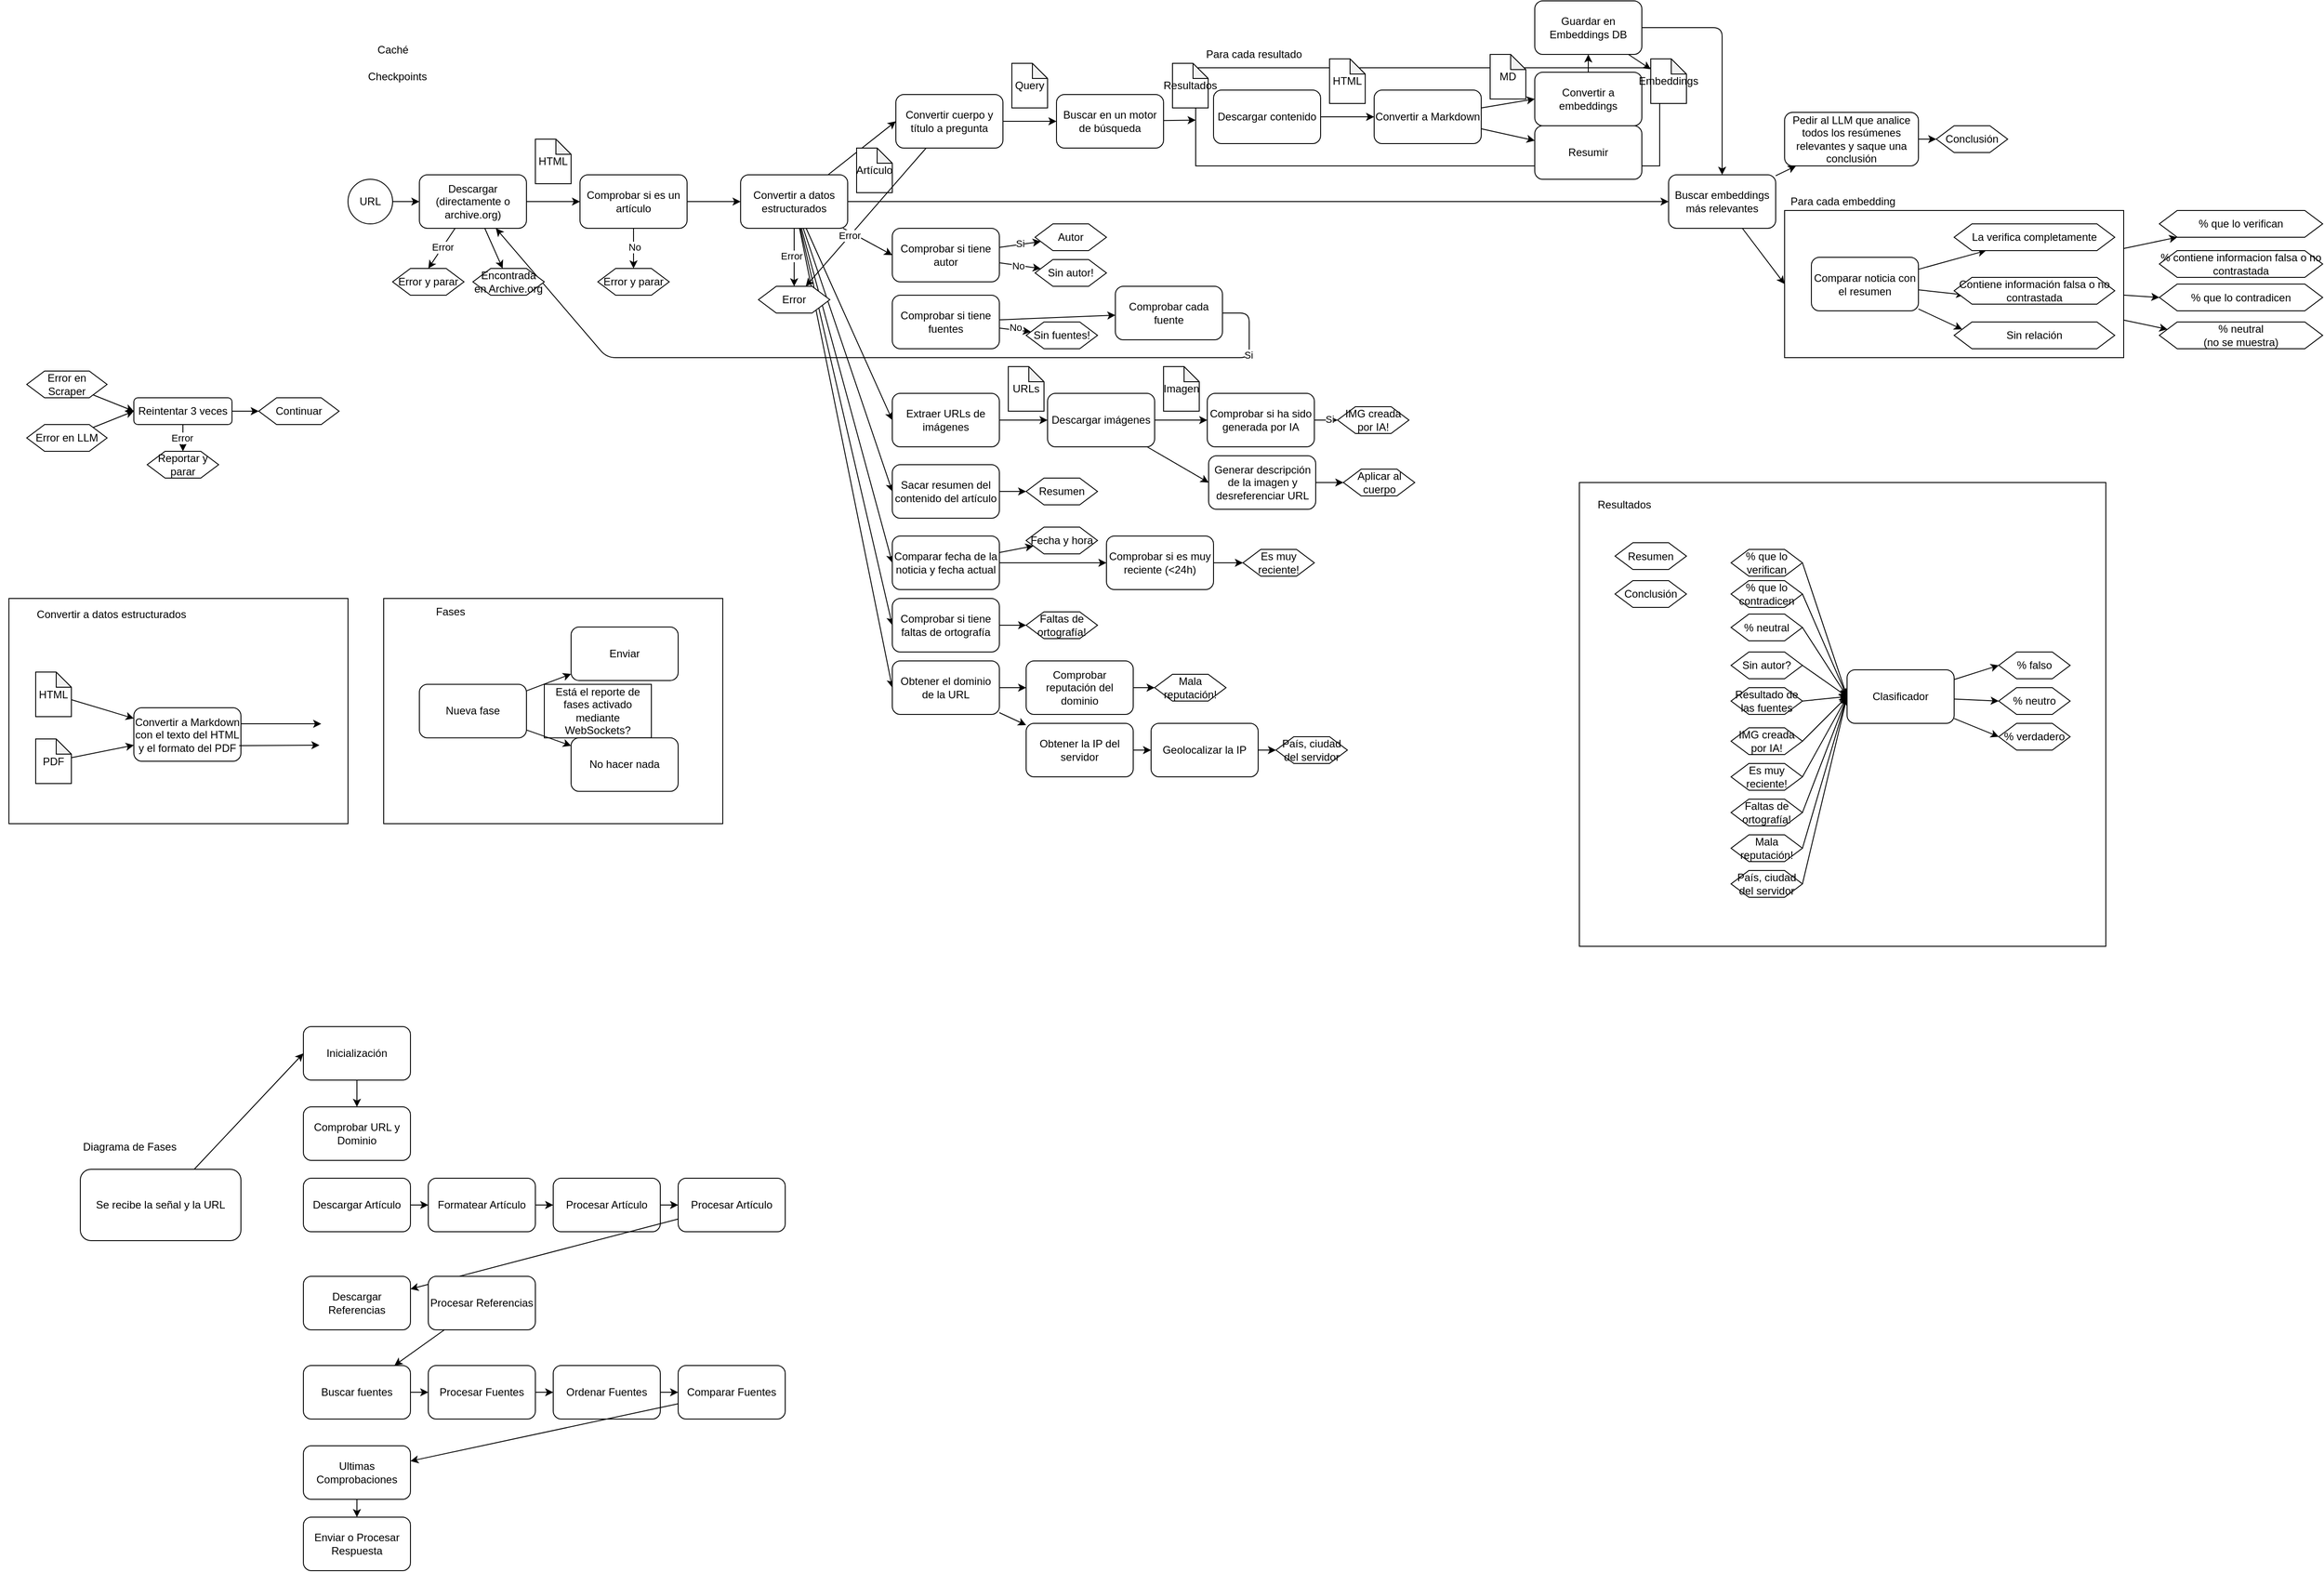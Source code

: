 <mxfile>
    <diagram id="BNcuA63dLL62COKmmYTH" name="Page-1">
        <mxGraphModel dx="1886" dy="849" grid="1" gridSize="10" guides="1" tooltips="1" connect="1" arrows="1" fold="1" page="1" pageScale="1" pageWidth="5000" pageHeight="3000" math="0" shadow="0">
            <root>
                <mxCell id="0"/>
                <mxCell id="1" parent="0"/>
                <mxCell id="225" value="" style="rounded=0;whiteSpace=wrap;html=1;" parent="1" vertex="1">
                    <mxGeometry x="150" y="970" width="380" height="252.5" as="geometry"/>
                </mxCell>
                <mxCell id="223" value="" style="rounded=0;whiteSpace=wrap;html=1;" parent="1" vertex="1">
                    <mxGeometry x="1910" y="840" width="590" height="520" as="geometry"/>
                </mxCell>
                <mxCell id="162" style="edgeStyle=none;html=1;" parent="1" source="157" target="161" edge="1">
                    <mxGeometry relative="1" as="geometry"/>
                </mxCell>
                <mxCell id="167" style="edgeStyle=none;html=1;entryX=0;entryY=0.5;entryDx=0;entryDy=0;" parent="1" source="157" target="165" edge="1">
                    <mxGeometry relative="1" as="geometry"/>
                </mxCell>
                <mxCell id="168" style="edgeStyle=none;html=1;entryX=0;entryY=0.25;entryDx=0;entryDy=0;" parent="1" source="157" target="166" edge="1">
                    <mxGeometry relative="1" as="geometry"/>
                </mxCell>
                <mxCell id="157" value="" style="rounded=0;whiteSpace=wrap;html=1;" parent="1" vertex="1">
                    <mxGeometry x="2140" y="535" width="380" height="165" as="geometry"/>
                </mxCell>
                <mxCell id="76" value="" style="rounded=0;whiteSpace=wrap;html=1;" parent="1" vertex="1">
                    <mxGeometry x="1480" y="375" width="520" height="110" as="geometry"/>
                </mxCell>
                <mxCell id="70" style="edgeStyle=none;html=1;entryX=0;entryY=0.5;entryDx=0;entryDy=0;" parent="1" source="14" target="22" edge="1">
                    <mxGeometry relative="1" as="geometry"/>
                </mxCell>
                <mxCell id="14" value="URL" style="ellipse;whiteSpace=wrap;html=1;aspect=fixed;" parent="1" vertex="1">
                    <mxGeometry x="530" y="500" width="50" height="50" as="geometry"/>
                </mxCell>
                <mxCell id="20" style="edgeStyle=none;html=1;" parent="1" source="15" target="17" edge="1">
                    <mxGeometry relative="1" as="geometry"/>
                </mxCell>
                <mxCell id="21" value="No" style="edgeLabel;html=1;align=center;verticalAlign=middle;resizable=0;points=[];" parent="20" vertex="1" connectable="0">
                    <mxGeometry x="-0.096" y="1" relative="1" as="geometry">
                        <mxPoint as="offset"/>
                    </mxGeometry>
                </mxCell>
                <mxCell id="68" style="edgeStyle=none;html=1;entryX=0;entryY=0.5;entryDx=0;entryDy=0;" parent="1" source="15" target="30" edge="1">
                    <mxGeometry relative="1" as="geometry"/>
                </mxCell>
                <mxCell id="15" value="Comprobar si es un artículo" style="rounded=1;whiteSpace=wrap;html=1;" parent="1" vertex="1">
                    <mxGeometry x="790" y="495" width="120" height="60" as="geometry"/>
                </mxCell>
                <mxCell id="17" value="Error y parar" style="shape=hexagon;perimeter=hexagonPerimeter2;whiteSpace=wrap;html=1;fixedSize=1;" parent="1" vertex="1">
                    <mxGeometry x="810" y="600" width="80" height="30" as="geometry"/>
                </mxCell>
                <mxCell id="25" value="!=" style="edgeStyle=none;html=1;entryX=0.5;entryY=0;entryDx=0;entryDy=0;" parent="1" source="22" target="24" edge="1">
                    <mxGeometry relative="1" as="geometry"/>
                </mxCell>
                <mxCell id="26" value="Error" style="edgeLabel;html=1;align=center;verticalAlign=middle;resizable=0;points=[];" parent="25" vertex="1" connectable="0">
                    <mxGeometry x="-0.081" relative="1" as="geometry">
                        <mxPoint as="offset"/>
                    </mxGeometry>
                </mxCell>
                <mxCell id="69" style="edgeStyle=none;html=1;entryX=0;entryY=0.5;entryDx=0;entryDy=0;" parent="1" source="22" target="15" edge="1">
                    <mxGeometry relative="1" as="geometry"/>
                </mxCell>
                <mxCell id="149" style="edgeStyle=none;html=1;" parent="1" source="22" target="148" edge="1">
                    <mxGeometry relative="1" as="geometry"/>
                </mxCell>
                <mxCell id="22" value="Descargar (directamente o archive.org)" style="rounded=1;whiteSpace=wrap;html=1;" parent="1" vertex="1">
                    <mxGeometry x="610" y="495" width="120" height="60" as="geometry"/>
                </mxCell>
                <mxCell id="24" value="Error y parar" style="shape=hexagon;perimeter=hexagonPerimeter2;whiteSpace=wrap;html=1;fixedSize=1;" parent="1" vertex="1">
                    <mxGeometry x="580" y="600" width="80" height="30" as="geometry"/>
                </mxCell>
                <mxCell id="29" value="HTML" style="shape=note;whiteSpace=wrap;html=1;backgroundOutline=1;darkOpacity=0.05;size=17;" parent="1" vertex="1">
                    <mxGeometry x="740" y="455" width="40" height="50" as="geometry"/>
                </mxCell>
                <mxCell id="35" style="edgeStyle=none;html=1;entryX=0.5;entryY=0;entryDx=0;entryDy=0;" parent="1" source="30" target="34" edge="1">
                    <mxGeometry relative="1" as="geometry"/>
                </mxCell>
                <mxCell id="36" value="Error" style="edgeLabel;html=1;align=center;verticalAlign=middle;resizable=0;points=[];" parent="35" vertex="1" connectable="0">
                    <mxGeometry x="-0.044" y="-3" relative="1" as="geometry">
                        <mxPoint as="offset"/>
                    </mxGeometry>
                </mxCell>
                <mxCell id="38" style="edgeStyle=none;html=1;entryX=0;entryY=0.5;entryDx=0;entryDy=0;" parent="1" source="30" target="37" edge="1">
                    <mxGeometry relative="1" as="geometry"/>
                </mxCell>
                <mxCell id="80" style="edgeStyle=none;html=1;" parent="1" source="30" target="78" edge="1">
                    <mxGeometry relative="1" as="geometry"/>
                </mxCell>
                <mxCell id="84" style="edgeStyle=none;html=1;entryX=0;entryY=0.5;entryDx=0;entryDy=0;" parent="1" source="30" target="83" edge="1">
                    <mxGeometry relative="1" as="geometry"/>
                </mxCell>
                <mxCell id="98" style="edgeStyle=none;html=1;entryX=0;entryY=0.5;entryDx=0;entryDy=0;" parent="1" source="30" target="88" edge="1">
                    <mxGeometry relative="1" as="geometry"/>
                </mxCell>
                <mxCell id="120" style="edgeStyle=none;html=1;entryX=0;entryY=0.5;entryDx=0;entryDy=0;" parent="1" source="30" target="119" edge="1">
                    <mxGeometry relative="1" as="geometry"/>
                </mxCell>
                <mxCell id="128" style="edgeStyle=none;html=1;entryX=0;entryY=0.5;entryDx=0;entryDy=0;" parent="1" source="30" target="127" edge="1">
                    <mxGeometry relative="1" as="geometry"/>
                </mxCell>
                <mxCell id="137" style="edgeStyle=none;html=1;entryX=0;entryY=0.5;entryDx=0;entryDy=0;" parent="1" source="30" target="136" edge="1">
                    <mxGeometry relative="1" as="geometry"/>
                </mxCell>
                <mxCell id="142" style="edgeStyle=none;html=1;entryX=0;entryY=0.5;entryDx=0;entryDy=0;" parent="1" source="30" target="141" edge="1">
                    <mxGeometry relative="1" as="geometry"/>
                </mxCell>
                <mxCell id="30" value="Convertir a datos estructurados" style="rounded=1;whiteSpace=wrap;html=1;" parent="1" vertex="1">
                    <mxGeometry x="970" y="495" width="120" height="60" as="geometry"/>
                </mxCell>
                <mxCell id="32" value="Artículo" style="shape=note;whiteSpace=wrap;html=1;backgroundOutline=1;darkOpacity=0.05;size=17;" parent="1" vertex="1">
                    <mxGeometry x="1100" y="465" width="40" height="50" as="geometry"/>
                </mxCell>
                <mxCell id="34" value="Error" style="shape=hexagon;perimeter=hexagonPerimeter2;whiteSpace=wrap;html=1;fixedSize=1;" parent="1" vertex="1">
                    <mxGeometry x="990" y="620" width="80" height="30" as="geometry"/>
                </mxCell>
                <mxCell id="42" style="edgeStyle=none;html=1;" parent="1" source="37" target="34" edge="1">
                    <mxGeometry relative="1" as="geometry"/>
                </mxCell>
                <mxCell id="43" value="Error" style="edgeLabel;html=1;align=center;verticalAlign=middle;resizable=0;points=[];" parent="42" vertex="1" connectable="0">
                    <mxGeometry x="0.272" y="-1" relative="1" as="geometry">
                        <mxPoint as="offset"/>
                    </mxGeometry>
                </mxCell>
                <mxCell id="55" style="edgeStyle=none;html=1;entryX=0;entryY=0.5;entryDx=0;entryDy=0;" parent="1" source="37" target="54" edge="1">
                    <mxGeometry relative="1" as="geometry"/>
                </mxCell>
                <mxCell id="37" value="Convertir cuerpo y título a pregunta" style="rounded=1;whiteSpace=wrap;html=1;" parent="1" vertex="1">
                    <mxGeometry x="1144" y="405" width="120" height="60" as="geometry"/>
                </mxCell>
                <mxCell id="39" value="Query" style="shape=note;whiteSpace=wrap;html=1;backgroundOutline=1;darkOpacity=0.05;size=17;" parent="1" vertex="1">
                    <mxGeometry x="1274" y="370" width="40" height="50" as="geometry"/>
                </mxCell>
                <mxCell id="46" style="edgeStyle=none;html=1;entryX=0;entryY=0.5;entryDx=0;entryDy=0;" parent="1" source="41" target="45" edge="1">
                    <mxGeometry relative="1" as="geometry"/>
                </mxCell>
                <mxCell id="41" value="Error en LLM" style="shape=hexagon;perimeter=hexagonPerimeter2;whiteSpace=wrap;html=1;fixedSize=1;" parent="1" vertex="1">
                    <mxGeometry x="170" y="775" width="90" height="30" as="geometry"/>
                </mxCell>
                <mxCell id="48" style="edgeStyle=none;html=1;entryX=0.5;entryY=0;entryDx=0;entryDy=0;" parent="1" source="45" target="47" edge="1">
                    <mxGeometry relative="1" as="geometry"/>
                </mxCell>
                <mxCell id="49" value="Error" style="edgeLabel;html=1;align=center;verticalAlign=middle;resizable=0;points=[];" parent="48" vertex="1" connectable="0">
                    <mxGeometry x="-0.011" y="-1" relative="1" as="geometry">
                        <mxPoint as="offset"/>
                    </mxGeometry>
                </mxCell>
                <mxCell id="53" style="edgeStyle=none;html=1;" parent="1" source="45" target="50" edge="1">
                    <mxGeometry relative="1" as="geometry"/>
                </mxCell>
                <mxCell id="45" value="Reintentar 3 veces" style="rounded=1;whiteSpace=wrap;html=1;" parent="1" vertex="1">
                    <mxGeometry x="290" y="745" width="110" height="30" as="geometry"/>
                </mxCell>
                <mxCell id="47" value="Reportar y parar" style="shape=hexagon;perimeter=hexagonPerimeter2;whiteSpace=wrap;html=1;fixedSize=1;" parent="1" vertex="1">
                    <mxGeometry x="305" y="805" width="80" height="30" as="geometry"/>
                </mxCell>
                <mxCell id="50" value="Continuar" style="shape=hexagon;perimeter=hexagonPerimeter2;whiteSpace=wrap;html=1;fixedSize=1;" parent="1" vertex="1">
                    <mxGeometry x="430" y="745" width="90" height="30" as="geometry"/>
                </mxCell>
                <mxCell id="52" style="edgeStyle=none;html=1;entryX=0;entryY=0.5;entryDx=0;entryDy=0;" parent="1" source="51" target="45" edge="1">
                    <mxGeometry relative="1" as="geometry"/>
                </mxCell>
                <mxCell id="51" value="Error en Scraper" style="shape=hexagon;perimeter=hexagonPerimeter2;whiteSpace=wrap;html=1;fixedSize=1;" parent="1" vertex="1">
                    <mxGeometry x="170" y="715" width="90" height="30" as="geometry"/>
                </mxCell>
                <mxCell id="160" style="edgeStyle=none;html=1;" parent="1" source="54" target="76" edge="1">
                    <mxGeometry relative="1" as="geometry"/>
                </mxCell>
                <mxCell id="54" value="Buscar en un motor de búsqueda" style="rounded=1;whiteSpace=wrap;html=1;" parent="1" vertex="1">
                    <mxGeometry x="1324" y="405" width="120" height="60" as="geometry"/>
                </mxCell>
                <mxCell id="57" value="Resultados" style="shape=note;whiteSpace=wrap;html=1;backgroundOutline=1;darkOpacity=0.05;size=17;" parent="1" vertex="1">
                    <mxGeometry x="1454" y="370" width="40" height="50" as="geometry"/>
                </mxCell>
                <mxCell id="73" style="edgeStyle=none;html=1;entryX=0.5;entryY=1;entryDx=0;entryDy=0;" parent="1" source="58" target="72" edge="1">
                    <mxGeometry relative="1" as="geometry"/>
                </mxCell>
                <mxCell id="58" value="Convertir a embeddings" style="rounded=1;whiteSpace=wrap;html=1;" parent="1" vertex="1">
                    <mxGeometry x="1860" y="380" width="120" height="60" as="geometry"/>
                </mxCell>
                <mxCell id="60" value="Embeddings" style="shape=note;whiteSpace=wrap;html=1;backgroundOutline=1;darkOpacity=0.05;size=17;" parent="1" vertex="1">
                    <mxGeometry x="1990" y="365" width="40" height="50" as="geometry"/>
                </mxCell>
                <mxCell id="66" style="edgeStyle=none;html=1;entryX=0;entryY=0.5;entryDx=0;entryDy=0;" parent="1" source="61" target="63" edge="1">
                    <mxGeometry relative="1" as="geometry"/>
                </mxCell>
                <mxCell id="61" value="Descargar contenido" style="rounded=1;whiteSpace=wrap;html=1;" parent="1" vertex="1">
                    <mxGeometry x="1500" y="400" width="120" height="60" as="geometry"/>
                </mxCell>
                <mxCell id="62" value="HTML" style="shape=note;whiteSpace=wrap;html=1;backgroundOutline=1;darkOpacity=0.05;size=17;" parent="1" vertex="1">
                    <mxGeometry x="1630" y="365" width="40" height="50" as="geometry"/>
                </mxCell>
                <mxCell id="65" style="edgeStyle=none;html=1;entryX=0;entryY=0.5;entryDx=0;entryDy=0;" parent="1" source="63" target="58" edge="1">
                    <mxGeometry relative="1" as="geometry"/>
                </mxCell>
                <mxCell id="237" style="edgeStyle=none;html=1;" parent="1" source="63" target="236" edge="1">
                    <mxGeometry relative="1" as="geometry"/>
                </mxCell>
                <mxCell id="63" value="Convertir a Markdown" style="rounded=1;whiteSpace=wrap;html=1;" parent="1" vertex="1">
                    <mxGeometry x="1680" y="400" width="120" height="60" as="geometry"/>
                </mxCell>
                <mxCell id="64" value="MD" style="shape=note;whiteSpace=wrap;html=1;backgroundOutline=1;darkOpacity=0.05;size=17;" parent="1" vertex="1">
                    <mxGeometry x="1810" y="360" width="40" height="50" as="geometry"/>
                </mxCell>
                <mxCell id="79" value="" style="edgeStyle=none;html=1;" parent="1" source="72" target="60" edge="1">
                    <mxGeometry relative="1" as="geometry"/>
                </mxCell>
                <mxCell id="82" style="edgeStyle=none;html=1;entryX=0.5;entryY=0;entryDx=0;entryDy=0;" parent="1" source="72" target="78" edge="1">
                    <mxGeometry relative="1" as="geometry">
                        <Array as="points">
                            <mxPoint x="2070" y="330"/>
                        </Array>
                    </mxGeometry>
                </mxCell>
                <mxCell id="72" value="Guardar en Embeddings DB" style="rounded=1;whiteSpace=wrap;html=1;" parent="1" vertex="1">
                    <mxGeometry x="1860" y="300" width="120" height="60" as="geometry"/>
                </mxCell>
                <mxCell id="74" value="Checkpoints" style="text;html=1;align=center;verticalAlign=middle;resizable=0;points=[];autosize=1;strokeColor=none;fillColor=none;" parent="1" vertex="1">
                    <mxGeometry x="540" y="370" width="90" height="30" as="geometry"/>
                </mxCell>
                <mxCell id="75" value="Caché" style="text;html=1;align=center;verticalAlign=middle;resizable=0;points=[];autosize=1;strokeColor=none;fillColor=none;" parent="1" vertex="1">
                    <mxGeometry x="550" y="340" width="60" height="30" as="geometry"/>
                </mxCell>
                <mxCell id="77" value="Para cada resultado" style="text;html=1;align=center;verticalAlign=middle;resizable=0;points=[];autosize=1;strokeColor=none;fillColor=none;" parent="1" vertex="1">
                    <mxGeometry x="1480" y="345" width="130" height="30" as="geometry"/>
                </mxCell>
                <mxCell id="118" style="edgeStyle=none;html=1;" parent="1" source="78" target="117" edge="1">
                    <mxGeometry relative="1" as="geometry"/>
                </mxCell>
                <mxCell id="159" style="edgeStyle=none;html=1;entryX=0;entryY=0.5;entryDx=0;entryDy=0;" parent="1" source="78" target="157" edge="1">
                    <mxGeometry relative="1" as="geometry"/>
                </mxCell>
                <mxCell id="78" value="Buscar embeddings más relevantes" style="rounded=1;whiteSpace=wrap;html=1;" parent="1" vertex="1">
                    <mxGeometry x="2010" y="495" width="120" height="60" as="geometry"/>
                </mxCell>
                <mxCell id="86" style="edgeStyle=none;html=1;entryX=0;entryY=0.5;entryDx=0;entryDy=0;" parent="1" target="85" edge="1">
                    <mxGeometry relative="1" as="geometry">
                        <mxPoint x="1429" y="770" as="sourcePoint"/>
                    </mxGeometry>
                </mxCell>
                <mxCell id="112" style="edgeStyle=none;html=1;" parent="1" source="83" target="110" edge="1">
                    <mxGeometry relative="1" as="geometry"/>
                </mxCell>
                <mxCell id="83" value="Extraer URLs de imágenes" style="rounded=1;whiteSpace=wrap;html=1;" parent="1" vertex="1">
                    <mxGeometry x="1140" y="740" width="120" height="60" as="geometry"/>
                </mxCell>
                <mxCell id="92" style="edgeStyle=none;html=1;entryX=0;entryY=0.5;entryDx=0;entryDy=0;" parent="1" source="85" target="91" edge="1">
                    <mxGeometry relative="1" as="geometry"/>
                </mxCell>
                <mxCell id="113" value="Si" style="edgeLabel;html=1;align=center;verticalAlign=middle;resizable=0;points=[];" parent="92" vertex="1" connectable="0">
                    <mxGeometry x="0.256" y="1" relative="1" as="geometry">
                        <mxPoint as="offset"/>
                    </mxGeometry>
                </mxCell>
                <mxCell id="85" value="Comprobar si ha sido generada por IA" style="rounded=1;whiteSpace=wrap;html=1;" parent="1" vertex="1">
                    <mxGeometry x="1493" y="740" width="120" height="60" as="geometry"/>
                </mxCell>
                <mxCell id="87" value="Imagen" style="shape=note;whiteSpace=wrap;html=1;backgroundOutline=1;darkOpacity=0.05;size=17;" parent="1" vertex="1">
                    <mxGeometry x="1444" y="710" width="40" height="50" as="geometry"/>
                </mxCell>
                <mxCell id="96" style="edgeStyle=none;html=1;" parent="1" source="88" target="94" edge="1">
                    <mxGeometry relative="1" as="geometry"/>
                </mxCell>
                <mxCell id="100" value="Si&lt;div&gt;&lt;br&gt;&lt;/div&gt;" style="edgeLabel;html=1;align=center;verticalAlign=middle;resizable=0;points=[];" parent="96" vertex="1" connectable="0">
                    <mxGeometry x="-0.065" y="-5" relative="1" as="geometry">
                        <mxPoint as="offset"/>
                    </mxGeometry>
                </mxCell>
                <mxCell id="97" style="edgeStyle=none;html=1;" parent="1" source="88" target="95" edge="1">
                    <mxGeometry relative="1" as="geometry"/>
                </mxCell>
                <mxCell id="101" value="No" style="edgeLabel;html=1;align=center;verticalAlign=middle;resizable=0;points=[];" parent="97" vertex="1" connectable="0">
                    <mxGeometry x="-0.17" relative="1" as="geometry">
                        <mxPoint x="1" as="offset"/>
                    </mxGeometry>
                </mxCell>
                <mxCell id="88" value="Comprobar si tiene autor" style="rounded=1;whiteSpace=wrap;html=1;" parent="1" vertex="1">
                    <mxGeometry x="1140" y="555" width="120" height="60" as="geometry"/>
                </mxCell>
                <mxCell id="91" value="IMG creada por IA!" style="shape=hexagon;perimeter=hexagonPerimeter2;whiteSpace=wrap;html=1;fixedSize=1;" parent="1" vertex="1">
                    <mxGeometry x="1639" y="755" width="80" height="30" as="geometry"/>
                </mxCell>
                <mxCell id="94" value="Autor" style="shape=hexagon;perimeter=hexagonPerimeter2;whiteSpace=wrap;html=1;fixedSize=1;" parent="1" vertex="1">
                    <mxGeometry x="1300" y="550" width="80" height="30" as="geometry"/>
                </mxCell>
                <mxCell id="95" value="Sin autor!" style="shape=hexagon;perimeter=hexagonPerimeter2;whiteSpace=wrap;html=1;fixedSize=1;" parent="1" vertex="1">
                    <mxGeometry x="1300" y="590" width="80" height="30" as="geometry"/>
                </mxCell>
                <mxCell id="102" style="edgeStyle=none;html=1;exitX=1;exitY=0.5;exitDx=0;exitDy=0;" parent="1" source="125" target="22" edge="1">
                    <mxGeometry relative="1" as="geometry">
                        <Array as="points">
                            <mxPoint x="1540" y="650"/>
                            <mxPoint x="1540" y="700"/>
                            <mxPoint x="820" y="700"/>
                        </Array>
                    </mxGeometry>
                </mxCell>
                <mxCell id="105" value="Si" style="edgeLabel;html=1;align=center;verticalAlign=middle;resizable=0;points=[];" parent="102" vertex="1" connectable="0">
                    <mxGeometry x="-0.845" y="-1" relative="1" as="geometry">
                        <mxPoint as="offset"/>
                    </mxGeometry>
                </mxCell>
                <mxCell id="104" style="edgeStyle=none;html=1;" parent="1" source="99" target="103" edge="1">
                    <mxGeometry relative="1" as="geometry"/>
                </mxCell>
                <mxCell id="106" value="No" style="edgeLabel;html=1;align=center;verticalAlign=middle;resizable=0;points=[];" parent="104" vertex="1" connectable="0">
                    <mxGeometry x="0.008" y="3" relative="1" as="geometry">
                        <mxPoint as="offset"/>
                    </mxGeometry>
                </mxCell>
                <mxCell id="126" style="edgeStyle=none;html=1;" parent="1" source="99" target="125" edge="1">
                    <mxGeometry relative="1" as="geometry"/>
                </mxCell>
                <mxCell id="99" value="Comprobar si tiene fuentes" style="rounded=1;whiteSpace=wrap;html=1;" parent="1" vertex="1">
                    <mxGeometry x="1140" y="630" width="120" height="60" as="geometry"/>
                </mxCell>
                <mxCell id="103" value="Sin fuentes!" style="shape=hexagon;perimeter=hexagonPerimeter2;whiteSpace=wrap;html=1;fixedSize=1;" parent="1" vertex="1">
                    <mxGeometry x="1290" y="660" width="80" height="30" as="geometry"/>
                </mxCell>
                <mxCell id="221" style="edgeStyle=none;html=1;entryX=0;entryY=0.5;entryDx=0;entryDy=0;" parent="1" source="110" target="214" edge="1">
                    <mxGeometry relative="1" as="geometry"/>
                </mxCell>
                <mxCell id="110" value="Descargar imágenes" style="rounded=1;whiteSpace=wrap;html=1;" parent="1" vertex="1">
                    <mxGeometry x="1314" y="740" width="120" height="60" as="geometry"/>
                </mxCell>
                <mxCell id="111" value="URLs" style="shape=note;whiteSpace=wrap;html=1;backgroundOutline=1;darkOpacity=0.05;size=17;" parent="1" vertex="1">
                    <mxGeometry x="1270" y="710" width="40" height="50" as="geometry"/>
                </mxCell>
                <mxCell id="151" style="edgeStyle=none;html=1;" parent="1" source="117" target="150" edge="1">
                    <mxGeometry relative="1" as="geometry"/>
                </mxCell>
                <mxCell id="117" value="Pedir al LLM que analice todos los resúmenes relevantes y saque una conclusión" style="rounded=1;whiteSpace=wrap;html=1;" parent="1" vertex="1">
                    <mxGeometry x="2140" y="425" width="150" height="60" as="geometry"/>
                </mxCell>
                <mxCell id="123" style="edgeStyle=none;html=1;entryX=0;entryY=0.5;entryDx=0;entryDy=0;" parent="1" source="119" target="122" edge="1">
                    <mxGeometry relative="1" as="geometry"/>
                </mxCell>
                <mxCell id="119" value="Sacar resumen del contenido del artículo" style="rounded=1;whiteSpace=wrap;html=1;" parent="1" vertex="1">
                    <mxGeometry x="1140" y="820" width="120" height="60" as="geometry"/>
                </mxCell>
                <mxCell id="122" value="Resumen" style="shape=hexagon;perimeter=hexagonPerimeter2;whiteSpace=wrap;html=1;fixedSize=1;" parent="1" vertex="1">
                    <mxGeometry x="1290" y="835" width="80" height="30" as="geometry"/>
                </mxCell>
                <mxCell id="125" value="Comprobar cada fuente" style="rounded=1;whiteSpace=wrap;html=1;" parent="1" vertex="1">
                    <mxGeometry x="1390" y="620" width="120" height="60" as="geometry"/>
                </mxCell>
                <mxCell id="130" style="edgeStyle=none;html=1;" parent="1" source="127" target="129" edge="1">
                    <mxGeometry relative="1" as="geometry"/>
                </mxCell>
                <mxCell id="133" style="edgeStyle=none;html=1;" parent="1" source="127" target="132" edge="1">
                    <mxGeometry relative="1" as="geometry"/>
                </mxCell>
                <mxCell id="127" value="Comparar fecha de la noticia y fecha actual" style="rounded=1;whiteSpace=wrap;html=1;" parent="1" vertex="1">
                    <mxGeometry x="1140" y="900" width="120" height="60" as="geometry"/>
                </mxCell>
                <mxCell id="129" value="Fecha y hora" style="shape=hexagon;perimeter=hexagonPerimeter2;whiteSpace=wrap;html=1;fixedSize=1;" parent="1" vertex="1">
                    <mxGeometry x="1290" y="890" width="80" height="30" as="geometry"/>
                </mxCell>
                <mxCell id="135" style="edgeStyle=none;html=1;entryX=0;entryY=0.5;entryDx=0;entryDy=0;" parent="1" source="132" target="134" edge="1">
                    <mxGeometry relative="1" as="geometry"/>
                </mxCell>
                <mxCell id="132" value="Comprobar si es muy reciente (&amp;lt;24h)" style="rounded=1;whiteSpace=wrap;html=1;" parent="1" vertex="1">
                    <mxGeometry x="1380" y="900" width="120" height="60" as="geometry"/>
                </mxCell>
                <mxCell id="134" value="Es muy reciente!" style="shape=hexagon;perimeter=hexagonPerimeter2;whiteSpace=wrap;html=1;fixedSize=1;" parent="1" vertex="1">
                    <mxGeometry x="1533" y="915" width="80" height="30" as="geometry"/>
                </mxCell>
                <mxCell id="139" style="edgeStyle=none;html=1;entryX=0;entryY=0.5;entryDx=0;entryDy=0;" parent="1" source="136" target="138" edge="1">
                    <mxGeometry relative="1" as="geometry"/>
                </mxCell>
                <mxCell id="136" value="Comprobar si tiene faltas de ortografía" style="rounded=1;whiteSpace=wrap;html=1;" parent="1" vertex="1">
                    <mxGeometry x="1140" y="970" width="120" height="60" as="geometry"/>
                </mxCell>
                <mxCell id="138" value="Faltas de ortografía!" style="shape=hexagon;perimeter=hexagonPerimeter2;whiteSpace=wrap;html=1;fixedSize=1;" parent="1" vertex="1">
                    <mxGeometry x="1290" y="985" width="80" height="30" as="geometry"/>
                </mxCell>
                <mxCell id="146" style="edgeStyle=none;html=1;exitX=1;exitY=0.5;exitDx=0;exitDy=0;entryX=0;entryY=0.5;entryDx=0;entryDy=0;" parent="1" source="141" target="143" edge="1">
                    <mxGeometry relative="1" as="geometry"/>
                </mxCell>
                <mxCell id="187" style="edgeStyle=none;html=1;" parent="1" source="141" target="186" edge="1">
                    <mxGeometry relative="1" as="geometry"/>
                </mxCell>
                <mxCell id="141" value="Obtener el dominio de la URL" style="rounded=1;whiteSpace=wrap;html=1;" parent="1" vertex="1">
                    <mxGeometry x="1140" y="1040" width="120" height="60" as="geometry"/>
                </mxCell>
                <mxCell id="147" style="edgeStyle=none;html=1;entryX=0;entryY=0.5;entryDx=0;entryDy=0;" parent="1" source="143" target="145" edge="1">
                    <mxGeometry relative="1" as="geometry"/>
                </mxCell>
                <mxCell id="143" value="Comprobar reputación del dominio" style="rounded=1;whiteSpace=wrap;html=1;" parent="1" vertex="1">
                    <mxGeometry x="1290" y="1040" width="120" height="60" as="geometry"/>
                </mxCell>
                <mxCell id="145" value="Mala reputación!" style="shape=hexagon;perimeter=hexagonPerimeter2;whiteSpace=wrap;html=1;fixedSize=1;" parent="1" vertex="1">
                    <mxGeometry x="1434" y="1055" width="80" height="30" as="geometry"/>
                </mxCell>
                <mxCell id="148" value="Encontrada en Archive.org" style="shape=hexagon;perimeter=hexagonPerimeter2;whiteSpace=wrap;html=1;fixedSize=1;" parent="1" vertex="1">
                    <mxGeometry x="670" y="600" width="80" height="30" as="geometry"/>
                </mxCell>
                <mxCell id="150" value="Conclusión" style="shape=hexagon;perimeter=hexagonPerimeter2;whiteSpace=wrap;html=1;fixedSize=1;" parent="1" vertex="1">
                    <mxGeometry x="2310" y="440" width="80" height="30" as="geometry"/>
                </mxCell>
                <mxCell id="154" style="edgeStyle=none;html=1;" parent="1" source="152" target="153" edge="1">
                    <mxGeometry relative="1" as="geometry"/>
                </mxCell>
                <mxCell id="156" style="edgeStyle=none;html=1;" parent="1" source="152" edge="1">
                    <mxGeometry relative="1" as="geometry">
                        <mxPoint x="2341.319" y="629.511" as="targetPoint"/>
                    </mxGeometry>
                </mxCell>
                <mxCell id="164" style="edgeStyle=none;html=1;entryX=0;entryY=0.25;entryDx=0;entryDy=0;" parent="1" source="152" target="163" edge="1">
                    <mxGeometry relative="1" as="geometry"/>
                </mxCell>
                <mxCell id="152" value="Comparar noticia con el resumen" style="rounded=1;whiteSpace=wrap;html=1;" parent="1" vertex="1">
                    <mxGeometry x="2170" y="587.5" width="120" height="60" as="geometry"/>
                </mxCell>
                <mxCell id="153" value="La verifica completamente" style="shape=hexagon;perimeter=hexagonPerimeter2;whiteSpace=wrap;html=1;fixedSize=1;" parent="1" vertex="1">
                    <mxGeometry x="2330" y="550" width="180" height="30" as="geometry"/>
                </mxCell>
                <mxCell id="158" value="Para cada embedding" style="text;html=1;align=center;verticalAlign=middle;resizable=0;points=[];autosize=1;strokeColor=none;fillColor=none;" parent="1" vertex="1">
                    <mxGeometry x="2135" y="510" width="140" height="30" as="geometry"/>
                </mxCell>
                <mxCell id="161" value="% que lo verifican" style="shape=hexagon;perimeter=hexagonPerimeter2;whiteSpace=wrap;html=1;fixedSize=1;" parent="1" vertex="1">
                    <mxGeometry x="2560" y="535" width="183" height="30" as="geometry"/>
                </mxCell>
                <mxCell id="163" value="Sin relación" style="shape=hexagon;perimeter=hexagonPerimeter2;whiteSpace=wrap;html=1;fixedSize=1;" parent="1" vertex="1">
                    <mxGeometry x="2330" y="660" width="180" height="30" as="geometry"/>
                </mxCell>
                <mxCell id="165" value="% que lo contradicen" style="shape=hexagon;perimeter=hexagonPerimeter2;whiteSpace=wrap;html=1;fixedSize=1;" parent="1" vertex="1">
                    <mxGeometry x="2560" y="617.5" width="183" height="30" as="geometry"/>
                </mxCell>
                <mxCell id="166" value="% neutral&lt;div&gt;(no se muestra)&lt;/div&gt;" style="shape=hexagon;perimeter=hexagonPerimeter2;whiteSpace=wrap;html=1;fixedSize=1;" parent="1" vertex="1">
                    <mxGeometry x="2560" y="660" width="183" height="30" as="geometry"/>
                </mxCell>
                <mxCell id="197" style="edgeStyle=none;html=1;exitX=1;exitY=0.5;exitDx=0;exitDy=0;entryX=0;entryY=0.5;entryDx=0;entryDy=0;" parent="1" source="174" target="195" edge="1">
                    <mxGeometry relative="1" as="geometry"/>
                </mxCell>
                <mxCell id="174" value="% que lo verifican" style="shape=hexagon;perimeter=hexagonPerimeter2;whiteSpace=wrap;html=1;fixedSize=1;" parent="1" vertex="1">
                    <mxGeometry x="2080" y="915" width="80" height="30" as="geometry"/>
                </mxCell>
                <mxCell id="198" style="edgeStyle=none;html=1;exitX=1;exitY=0.5;exitDx=0;exitDy=0;" parent="1" source="175" edge="1">
                    <mxGeometry relative="1" as="geometry">
                        <mxPoint x="2210" y="1080.0" as="targetPoint"/>
                    </mxGeometry>
                </mxCell>
                <mxCell id="175" value="% que lo contradicen" style="shape=hexagon;perimeter=hexagonPerimeter2;whiteSpace=wrap;html=1;fixedSize=1;" parent="1" vertex="1">
                    <mxGeometry x="2080" y="950" width="80" height="30" as="geometry"/>
                </mxCell>
                <mxCell id="218" style="edgeStyle=none;html=1;exitX=1;exitY=0.5;exitDx=0;exitDy=0;entryX=0;entryY=0.5;entryDx=0;entryDy=0;" parent="1" source="176" target="195" edge="1">
                    <mxGeometry relative="1" as="geometry"/>
                </mxCell>
                <mxCell id="176" value="% neutral" style="shape=hexagon;perimeter=hexagonPerimeter2;whiteSpace=wrap;html=1;fixedSize=1;" parent="1" vertex="1">
                    <mxGeometry x="2080" y="987.5" width="80" height="30" as="geometry"/>
                </mxCell>
                <mxCell id="177" value="Conclusión" style="shape=hexagon;perimeter=hexagonPerimeter2;whiteSpace=wrap;html=1;fixedSize=1;" parent="1" vertex="1">
                    <mxGeometry x="1950" y="950" width="80" height="30" as="geometry"/>
                </mxCell>
                <mxCell id="203" style="edgeStyle=none;html=1;exitX=1;exitY=0.5;exitDx=0;exitDy=0;" parent="1" source="179" edge="1">
                    <mxGeometry relative="1" as="geometry">
                        <mxPoint x="2210" y="1080.0" as="targetPoint"/>
                    </mxGeometry>
                </mxCell>
                <mxCell id="179" value="IMG creada por IA!" style="shape=hexagon;perimeter=hexagonPerimeter2;whiteSpace=wrap;html=1;fixedSize=1;" parent="1" vertex="1">
                    <mxGeometry x="2080" y="1115" width="80" height="30" as="geometry"/>
                </mxCell>
                <mxCell id="200" style="edgeStyle=none;html=1;exitX=1;exitY=0.5;exitDx=0;exitDy=0;" parent="1" source="180" edge="1">
                    <mxGeometry relative="1" as="geometry">
                        <mxPoint x="2210" y="1080.0" as="targetPoint"/>
                    </mxGeometry>
                </mxCell>
                <mxCell id="180" value="Sin autor?" style="shape=hexagon;perimeter=hexagonPerimeter2;whiteSpace=wrap;html=1;fixedSize=1;" parent="1" vertex="1">
                    <mxGeometry x="2080" y="1030" width="80" height="30" as="geometry"/>
                </mxCell>
                <mxCell id="201" style="edgeStyle=none;html=1;exitX=1;exitY=0.5;exitDx=0;exitDy=0;" parent="1" source="181" edge="1">
                    <mxGeometry relative="1" as="geometry">
                        <mxPoint x="2210" y="1080.0" as="targetPoint"/>
                    </mxGeometry>
                </mxCell>
                <mxCell id="181" value="Resultado de las fuentes" style="shape=hexagon;perimeter=hexagonPerimeter2;whiteSpace=wrap;html=1;fixedSize=1;" parent="1" vertex="1">
                    <mxGeometry x="2080" y="1070" width="80" height="30" as="geometry"/>
                </mxCell>
                <mxCell id="204" style="edgeStyle=none;html=1;exitX=1;exitY=0.5;exitDx=0;exitDy=0;entryX=0;entryY=0.5;entryDx=0;entryDy=0;" parent="1" source="183" target="195" edge="1">
                    <mxGeometry relative="1" as="geometry"/>
                </mxCell>
                <mxCell id="183" value="Es muy reciente!" style="shape=hexagon;perimeter=hexagonPerimeter2;whiteSpace=wrap;html=1;fixedSize=1;" parent="1" vertex="1">
                    <mxGeometry x="2080" y="1155" width="80" height="30" as="geometry"/>
                </mxCell>
                <mxCell id="184" value="Resumen" style="shape=hexagon;perimeter=hexagonPerimeter2;whiteSpace=wrap;html=1;fixedSize=1;" parent="1" vertex="1">
                    <mxGeometry x="1950" y="907.5" width="80" height="30" as="geometry"/>
                </mxCell>
                <mxCell id="205" style="edgeStyle=none;html=1;exitX=1;exitY=0.5;exitDx=0;exitDy=0;" parent="1" source="185" edge="1">
                    <mxGeometry relative="1" as="geometry">
                        <mxPoint x="2210" y="1080.0" as="targetPoint"/>
                    </mxGeometry>
                </mxCell>
                <mxCell id="185" value="Faltas de ortografía!" style="shape=hexagon;perimeter=hexagonPerimeter2;whiteSpace=wrap;html=1;fixedSize=1;" parent="1" vertex="1">
                    <mxGeometry x="2080" y="1195" width="80" height="30" as="geometry"/>
                </mxCell>
                <mxCell id="189" style="edgeStyle=none;html=1;" parent="1" source="186" target="188" edge="1">
                    <mxGeometry relative="1" as="geometry"/>
                </mxCell>
                <mxCell id="186" value="Obtener la IP del servidor" style="rounded=1;whiteSpace=wrap;html=1;" parent="1" vertex="1">
                    <mxGeometry x="1290" y="1110" width="120" height="60" as="geometry"/>
                </mxCell>
                <mxCell id="191" style="edgeStyle=none;html=1;" parent="1" source="188" target="190" edge="1">
                    <mxGeometry relative="1" as="geometry"/>
                </mxCell>
                <mxCell id="188" value="Geolocalizar la IP" style="rounded=1;whiteSpace=wrap;html=1;" parent="1" vertex="1">
                    <mxGeometry x="1430" y="1110" width="120" height="60" as="geometry"/>
                </mxCell>
                <mxCell id="190" value="País, ciudad del servidor" style="shape=hexagon;perimeter=hexagonPerimeter2;whiteSpace=wrap;html=1;fixedSize=1;" parent="1" vertex="1">
                    <mxGeometry x="1570" y="1125" width="80" height="30" as="geometry"/>
                </mxCell>
                <mxCell id="206" style="edgeStyle=none;html=1;exitX=1;exitY=0.5;exitDx=0;exitDy=0;entryX=0;entryY=0.5;entryDx=0;entryDy=0;" parent="1" source="192" target="195" edge="1">
                    <mxGeometry relative="1" as="geometry"/>
                </mxCell>
                <mxCell id="192" value="Mala reputación!" style="shape=hexagon;perimeter=hexagonPerimeter2;whiteSpace=wrap;html=1;fixedSize=1;" parent="1" vertex="1">
                    <mxGeometry x="2080" y="1235" width="80" height="30" as="geometry"/>
                </mxCell>
                <mxCell id="207" style="edgeStyle=none;html=1;exitX=1;exitY=0.5;exitDx=0;exitDy=0;" parent="1" source="193" edge="1">
                    <mxGeometry relative="1" as="geometry">
                        <mxPoint x="2210" y="1080.0" as="targetPoint"/>
                    </mxGeometry>
                </mxCell>
                <mxCell id="193" value="País, ciudad del servidor" style="shape=hexagon;perimeter=hexagonPerimeter2;whiteSpace=wrap;html=1;fixedSize=1;" parent="1" vertex="1">
                    <mxGeometry x="2080" y="1275" width="80" height="30" as="geometry"/>
                </mxCell>
                <mxCell id="211" style="edgeStyle=none;html=1;entryX=0;entryY=0.5;entryDx=0;entryDy=0;" parent="1" source="195" target="208" edge="1">
                    <mxGeometry relative="1" as="geometry"/>
                </mxCell>
                <mxCell id="212" style="edgeStyle=none;html=1;entryX=0;entryY=0.5;entryDx=0;entryDy=0;" parent="1" source="195" target="210" edge="1">
                    <mxGeometry relative="1" as="geometry"/>
                </mxCell>
                <mxCell id="213" style="edgeStyle=none;html=1;entryX=0;entryY=0.5;entryDx=0;entryDy=0;" parent="1" source="195" target="209" edge="1">
                    <mxGeometry relative="1" as="geometry"/>
                </mxCell>
                <mxCell id="195" value="Clasificador" style="rounded=1;whiteSpace=wrap;html=1;" parent="1" vertex="1">
                    <mxGeometry x="2210" y="1050" width="120" height="60" as="geometry"/>
                </mxCell>
                <mxCell id="208" value="% falso" style="shape=hexagon;perimeter=hexagonPerimeter2;whiteSpace=wrap;html=1;fixedSize=1;" parent="1" vertex="1">
                    <mxGeometry x="2380" y="1030" width="80" height="30" as="geometry"/>
                </mxCell>
                <mxCell id="209" value="% verdadero" style="shape=hexagon;perimeter=hexagonPerimeter2;whiteSpace=wrap;html=1;fixedSize=1;" parent="1" vertex="1">
                    <mxGeometry x="2380" y="1110" width="80" height="30" as="geometry"/>
                </mxCell>
                <mxCell id="210" value="% neutro" style="shape=hexagon;perimeter=hexagonPerimeter2;whiteSpace=wrap;html=1;fixedSize=1;" parent="1" vertex="1">
                    <mxGeometry x="2380" y="1070" width="80" height="30" as="geometry"/>
                </mxCell>
                <mxCell id="217" style="edgeStyle=none;html=1;" parent="1" source="214" target="216" edge="1">
                    <mxGeometry relative="1" as="geometry"/>
                </mxCell>
                <mxCell id="214" value="Generar descripción de la imagen y desreferenciar URL" style="rounded=1;whiteSpace=wrap;html=1;" parent="1" vertex="1">
                    <mxGeometry x="1494.5" y="810" width="120" height="60" as="geometry"/>
                </mxCell>
                <mxCell id="216" value="Aplicar al cuerpo" style="shape=hexagon;perimeter=hexagonPerimeter2;whiteSpace=wrap;html=1;fixedSize=1;" parent="1" vertex="1">
                    <mxGeometry x="1645.5" y="825" width="80" height="30" as="geometry"/>
                </mxCell>
                <mxCell id="224" value="Resultados" style="text;html=1;align=center;verticalAlign=middle;resizable=0;points=[];autosize=1;strokeColor=none;fillColor=none;" parent="1" vertex="1">
                    <mxGeometry x="1920" y="850" width="80" height="30" as="geometry"/>
                </mxCell>
                <mxCell id="228" value="Convertir a datos estructurados" style="text;html=1;align=center;verticalAlign=middle;whiteSpace=wrap;rounded=0;" parent="1" vertex="1">
                    <mxGeometry x="140" y="972.5" width="250" height="30" as="geometry"/>
                </mxCell>
                <mxCell id="234" style="edgeStyle=none;html=1;" parent="1" edge="1">
                    <mxGeometry relative="1" as="geometry">
                        <mxPoint x="500" y="1110.5" as="targetPoint"/>
                        <mxPoint x="410" y="1110.5" as="sourcePoint"/>
                    </mxGeometry>
                </mxCell>
                <mxCell id="229" value="Convertir a Markdown con el texto del HTML y el formato del PDF" style="rounded=1;whiteSpace=wrap;html=1;" parent="1" vertex="1">
                    <mxGeometry x="290" y="1092.5" width="120" height="60" as="geometry"/>
                </mxCell>
                <mxCell id="232" style="edgeStyle=none;html=1;" parent="1" source="230" target="229" edge="1">
                    <mxGeometry relative="1" as="geometry"/>
                </mxCell>
                <mxCell id="230" value="HTML" style="shape=note;whiteSpace=wrap;html=1;backgroundOutline=1;darkOpacity=0.05;size=17;" parent="1" vertex="1">
                    <mxGeometry x="180" y="1052.5" width="40" height="50" as="geometry"/>
                </mxCell>
                <mxCell id="233" style="edgeStyle=none;html=1;" parent="1" source="231" target="229" edge="1">
                    <mxGeometry relative="1" as="geometry"/>
                </mxCell>
                <mxCell id="231" value="PDF" style="shape=note;whiteSpace=wrap;html=1;backgroundOutline=1;darkOpacity=0.05;size=17;" parent="1" vertex="1">
                    <mxGeometry x="180" y="1127.5" width="40" height="50" as="geometry"/>
                </mxCell>
                <mxCell id="236" value="Resumir" style="rounded=1;whiteSpace=wrap;html=1;" parent="1" vertex="1">
                    <mxGeometry x="1860" y="440" width="120" height="60" as="geometry"/>
                </mxCell>
                <mxCell id="238" value="Contiene información falsa o no contrastada" style="shape=hexagon;perimeter=hexagonPerimeter2;whiteSpace=wrap;html=1;fixedSize=1;" parent="1" vertex="1">
                    <mxGeometry x="2330" y="610" width="180" height="30" as="geometry"/>
                </mxCell>
                <mxCell id="239" value="% contiene informacion falsa o no contrastada" style="shape=hexagon;perimeter=hexagonPerimeter2;whiteSpace=wrap;html=1;fixedSize=1;" parent="1" vertex="1">
                    <mxGeometry x="2560" y="580" width="183" height="30" as="geometry"/>
                </mxCell>
                <mxCell id="240" value="" style="rounded=0;whiteSpace=wrap;html=1;" parent="1" vertex="1">
                    <mxGeometry x="570" y="970" width="380" height="252.5" as="geometry"/>
                </mxCell>
                <mxCell id="241" value="Fases" style="text;html=1;align=center;verticalAlign=middle;whiteSpace=wrap;rounded=0;" parent="1" vertex="1">
                    <mxGeometry x="520" y="970" width="250" height="30" as="geometry"/>
                </mxCell>
                <mxCell id="242" style="edgeStyle=none;html=1;" parent="1" edge="1">
                    <mxGeometry relative="1" as="geometry">
                        <mxPoint x="498" y="1134.5" as="targetPoint"/>
                        <mxPoint x="408" y="1135" as="sourcePoint"/>
                    </mxGeometry>
                </mxCell>
                <mxCell id="243" value="Está el reporte de fases activado mediante WebSockets?" style="whiteSpace=wrap;html=1;" parent="1" vertex="1">
                    <mxGeometry x="750" y="1066.25" width="120" height="60" as="geometry"/>
                </mxCell>
                <mxCell id="247" style="edgeStyle=none;html=1;" parent="1" source="245" target="246" edge="1">
                    <mxGeometry relative="1" as="geometry"/>
                </mxCell>
                <mxCell id="249" style="edgeStyle=none;html=1;" parent="1" source="245" target="248" edge="1">
                    <mxGeometry relative="1" as="geometry"/>
                </mxCell>
                <mxCell id="245" value="Nueva fase" style="rounded=1;whiteSpace=wrap;html=1;" parent="1" vertex="1">
                    <mxGeometry x="610" y="1066.25" width="120" height="60" as="geometry"/>
                </mxCell>
                <mxCell id="246" value="Enviar" style="rounded=1;whiteSpace=wrap;html=1;" parent="1" vertex="1">
                    <mxGeometry x="780" y="1002" width="120" height="60" as="geometry"/>
                </mxCell>
                <mxCell id="248" value="No hacer nada" style="rounded=1;whiteSpace=wrap;html=1;" parent="1" vertex="1">
                    <mxGeometry x="780" y="1126.25" width="120" height="60" as="geometry"/>
                </mxCell>
                <mxCell id="250" value="Diagrama de Fases" style="text;html=1;align=center;verticalAlign=middle;resizable=0;points=[];autosize=1;strokeColor=none;fillColor=none;" vertex="1" parent="1">
                    <mxGeometry x="220" y="1570" width="130" height="30" as="geometry"/>
                </mxCell>
                <mxCell id="253" style="edgeStyle=none;html=1;entryX=0;entryY=0.5;entryDx=0;entryDy=0;" edge="1" parent="1" source="251" target="252">
                    <mxGeometry relative="1" as="geometry"/>
                </mxCell>
                <mxCell id="251" value="Se recibe la señal y la URL" style="rounded=1;whiteSpace=wrap;html=1;" vertex="1" parent="1">
                    <mxGeometry x="230" y="1610" width="180" height="80" as="geometry"/>
                </mxCell>
                <mxCell id="279" style="edgeStyle=none;html=1;" edge="1" parent="1" source="252" target="278">
                    <mxGeometry relative="1" as="geometry"/>
                </mxCell>
                <mxCell id="252" value="Inicialización" style="rounded=1;whiteSpace=wrap;html=1;" vertex="1" parent="1">
                    <mxGeometry x="480" y="1450" width="120" height="60" as="geometry"/>
                </mxCell>
                <mxCell id="259" style="edgeStyle=none;html=1;" edge="1" parent="1" source="254" target="255">
                    <mxGeometry relative="1" as="geometry"/>
                </mxCell>
                <mxCell id="254" value="Descargar Artículo" style="rounded=1;whiteSpace=wrap;html=1;" vertex="1" parent="1">
                    <mxGeometry x="480" y="1620" width="120" height="60" as="geometry"/>
                </mxCell>
                <mxCell id="260" style="edgeStyle=none;html=1;" edge="1" parent="1" source="255" target="256">
                    <mxGeometry relative="1" as="geometry"/>
                </mxCell>
                <mxCell id="255" value="Formatear Artículo" style="rounded=1;whiteSpace=wrap;html=1;" vertex="1" parent="1">
                    <mxGeometry x="620" y="1620" width="120" height="60" as="geometry"/>
                </mxCell>
                <mxCell id="261" style="edgeStyle=none;html=1;" edge="1" parent="1" source="256" target="257">
                    <mxGeometry relative="1" as="geometry"/>
                </mxCell>
                <mxCell id="256" value="Procesar Artículo" style="rounded=1;whiteSpace=wrap;html=1;" vertex="1" parent="1">
                    <mxGeometry x="760" y="1620" width="120" height="60" as="geometry"/>
                </mxCell>
                <mxCell id="263" style="edgeStyle=none;html=1;" edge="1" parent="1" source="257" target="262">
                    <mxGeometry relative="1" as="geometry"/>
                </mxCell>
                <mxCell id="257" value="Procesar Artículo" style="rounded=1;whiteSpace=wrap;html=1;" vertex="1" parent="1">
                    <mxGeometry x="900" y="1620" width="120" height="60" as="geometry"/>
                </mxCell>
                <mxCell id="262" value="Descargar Referencias" style="rounded=1;whiteSpace=wrap;html=1;" vertex="1" parent="1">
                    <mxGeometry x="480" y="1730" width="120" height="60" as="geometry"/>
                </mxCell>
                <mxCell id="266" style="edgeStyle=none;html=1;" edge="1" parent="1" source="264" target="265">
                    <mxGeometry relative="1" as="geometry"/>
                </mxCell>
                <mxCell id="264" value="Procesar Referencias" style="rounded=1;whiteSpace=wrap;html=1;" vertex="1" parent="1">
                    <mxGeometry x="620" y="1730" width="120" height="60" as="geometry"/>
                </mxCell>
                <mxCell id="268" style="edgeStyle=none;html=1;" edge="1" parent="1" source="265" target="267">
                    <mxGeometry relative="1" as="geometry"/>
                </mxCell>
                <mxCell id="265" value="Buscar fuentes" style="rounded=1;whiteSpace=wrap;html=1;" vertex="1" parent="1">
                    <mxGeometry x="480" y="1830" width="120" height="60" as="geometry"/>
                </mxCell>
                <mxCell id="270" style="edgeStyle=none;html=1;" edge="1" parent="1" source="267" target="269">
                    <mxGeometry relative="1" as="geometry"/>
                </mxCell>
                <mxCell id="267" value="Procesar Fuentes" style="rounded=1;whiteSpace=wrap;html=1;" vertex="1" parent="1">
                    <mxGeometry x="620" y="1830" width="120" height="60" as="geometry"/>
                </mxCell>
                <mxCell id="272" style="edgeStyle=none;html=1;" edge="1" parent="1" source="269" target="271">
                    <mxGeometry relative="1" as="geometry"/>
                </mxCell>
                <mxCell id="269" value="Ordenar Fuentes" style="rounded=1;whiteSpace=wrap;html=1;" vertex="1" parent="1">
                    <mxGeometry x="760" y="1830" width="120" height="60" as="geometry"/>
                </mxCell>
                <mxCell id="275" style="edgeStyle=none;html=1;" edge="1" parent="1" source="271" target="273">
                    <mxGeometry relative="1" as="geometry"/>
                </mxCell>
                <mxCell id="271" value="Comparar Fuentes" style="rounded=1;whiteSpace=wrap;html=1;" vertex="1" parent="1">
                    <mxGeometry x="900" y="1830" width="120" height="60" as="geometry"/>
                </mxCell>
                <mxCell id="277" style="edgeStyle=none;html=1;" edge="1" parent="1" source="273" target="276">
                    <mxGeometry relative="1" as="geometry"/>
                </mxCell>
                <mxCell id="273" value="Ultimas Comprobaciones" style="rounded=1;whiteSpace=wrap;html=1;" vertex="1" parent="1">
                    <mxGeometry x="480" y="1920" width="120" height="60" as="geometry"/>
                </mxCell>
                <mxCell id="276" value="Enviar o Procesar Respuesta" style="rounded=1;whiteSpace=wrap;html=1;" vertex="1" parent="1">
                    <mxGeometry x="480" y="2000" width="120" height="60" as="geometry"/>
                </mxCell>
                <mxCell id="278" value="Comprobar URL y Dominio" style="rounded=1;whiteSpace=wrap;html=1;" vertex="1" parent="1">
                    <mxGeometry x="480" y="1540" width="120" height="60" as="geometry"/>
                </mxCell>
            </root>
        </mxGraphModel>
    </diagram>
</mxfile>